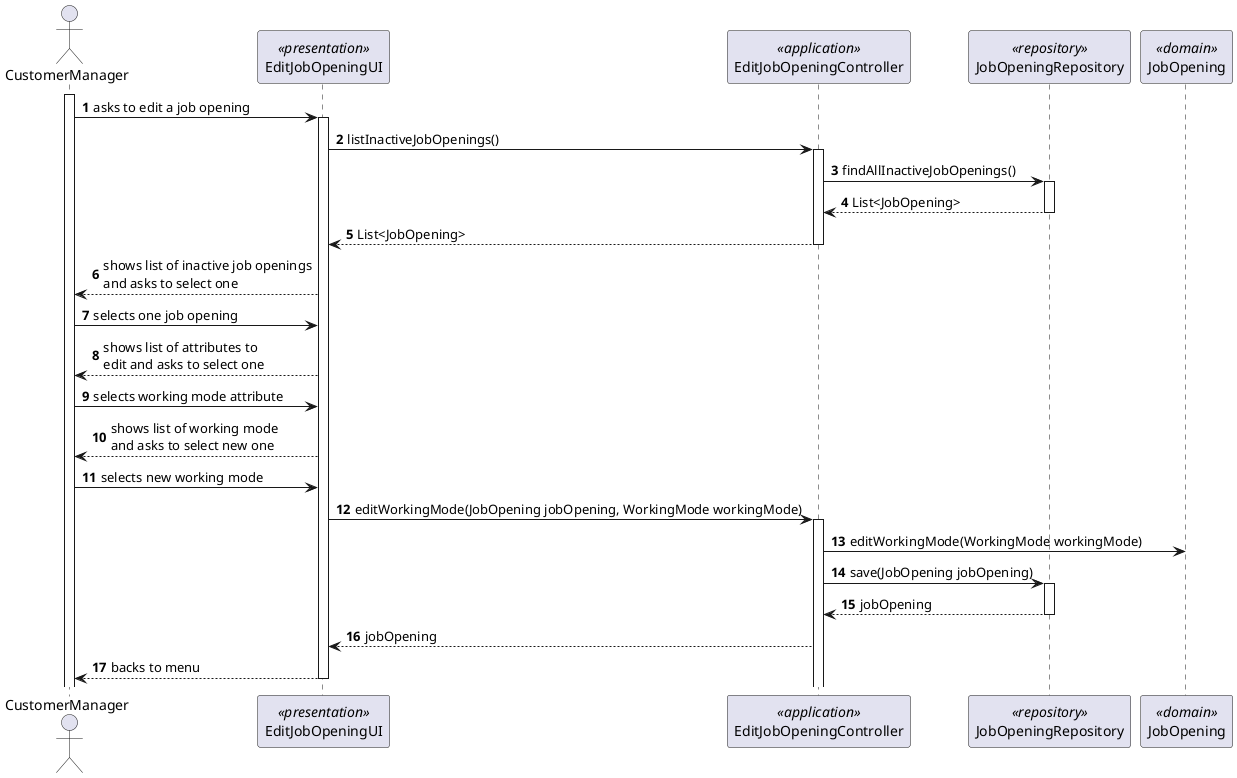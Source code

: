 @startuml
'https://plantuml.com/sequence-diagram

autonumber

actor CustomerManager
participant EditJobOpeningUI <<presentation>>
participant EditJobOpeningController <<application>>
participant JobOpeningRepository <<repository>>
participant JobOpening <<domain>>

activate CustomerManager
CustomerManager -> EditJobOpeningUI : asks to edit a job opening
activate EditJobOpeningUI
EditJobOpeningUI -> EditJobOpeningController : listInactiveJobOpenings()
activate EditJobOpeningController
EditJobOpeningController -> JobOpeningRepository : findAllInactiveJobOpenings()
activate JobOpeningRepository
JobOpeningRepository --> EditJobOpeningController : List<JobOpening>
deactivate JobOpeningRepository
EditJobOpeningController --> EditJobOpeningUI : List<JobOpening>
deactivate EditJobOpeningController
EditJobOpeningUI --> CustomerManager : shows list of inactive job openings\nand asks to select one
CustomerManager -> EditJobOpeningUI : selects one job opening
EditJobOpeningUI --> CustomerManager : shows list of attributes to\nedit and asks to select one
CustomerManager -> EditJobOpeningUI : selects working mode attribute
EditJobOpeningUI --> CustomerManager : shows list of working mode\nand asks to select new one
CustomerManager -> EditJobOpeningUI : selects new working mode
EditJobOpeningUI -> EditJobOpeningController : editWorkingMode(JobOpening jobOpening, WorkingMode workingMode)
activate EditJobOpeningController
EditJobOpeningController -> JobOpening : editWorkingMode(WorkingMode workingMode)
EditJobOpeningController -> JobOpeningRepository : save(JobOpening jobOpening)
activate JobOpeningRepository
JobOpeningRepository --> EditJobOpeningController : jobOpening
deactivate JobOpeningRepository
EditJobOpeningController --> EditJobOpeningUI : jobOpening
EditJobOpeningUI --> CustomerManager : backs to menu
deactivate EditJobOpeningUI

@enduml